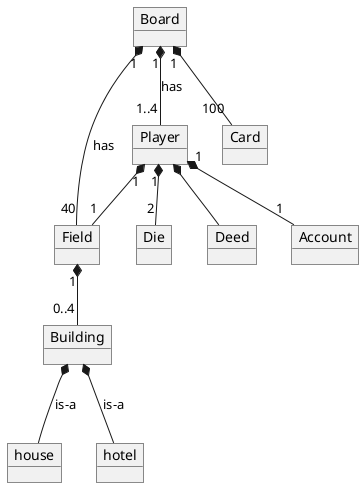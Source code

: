 @startuml
'https://plantuml.com/object-diagram

object Field
object Board
object Die
object Player
object Building
object Deed
object Account
object house
object hotel
object Card

Building *-- house: is-a
Building *-- hotel: is-a
Field "1" *-- "0..4" Building
Player "1" *-- "1" Account
Board "1" *-- "40" Field: has
Board "1" *-- "1..4" Player: has
Player *-- Deed
Player "1" *-- "2" Die
Player "1" *-- "1" Field
Board "1" *-- "100" Card


@enduml
